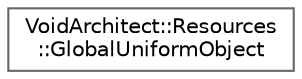 digraph "Graphical Class Hierarchy"
{
 // LATEX_PDF_SIZE
  bgcolor="transparent";
  edge [fontname=Helvetica,fontsize=10,labelfontname=Helvetica,labelfontsize=10];
  node [fontname=Helvetica,fontsize=10,shape=box,height=0.2,width=0.4];
  rankdir="LR";
  Node0 [id="Node000000",label="VoidArchitect::Resources\l::GlobalUniformObject",height=0.2,width=0.4,color="grey40", fillcolor="white", style="filled",URL="$struct_void_architect_1_1_resources_1_1_global_uniform_object.html",tooltip=" "];
}
